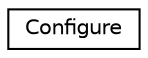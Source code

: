 digraph "Graphical Class Hierarchy"
{
  edge [fontname="Helvetica",fontsize="10",labelfontname="Helvetica",labelfontsize="10"];
  node [fontname="Helvetica",fontsize="10",shape=record];
  rankdir="LR";
  Node1 [label="Configure",height=0.2,width=0.4,color="black", fillcolor="white", style="filled",URL="$class_cake_1_1_core_1_1_configure.html"];
}
